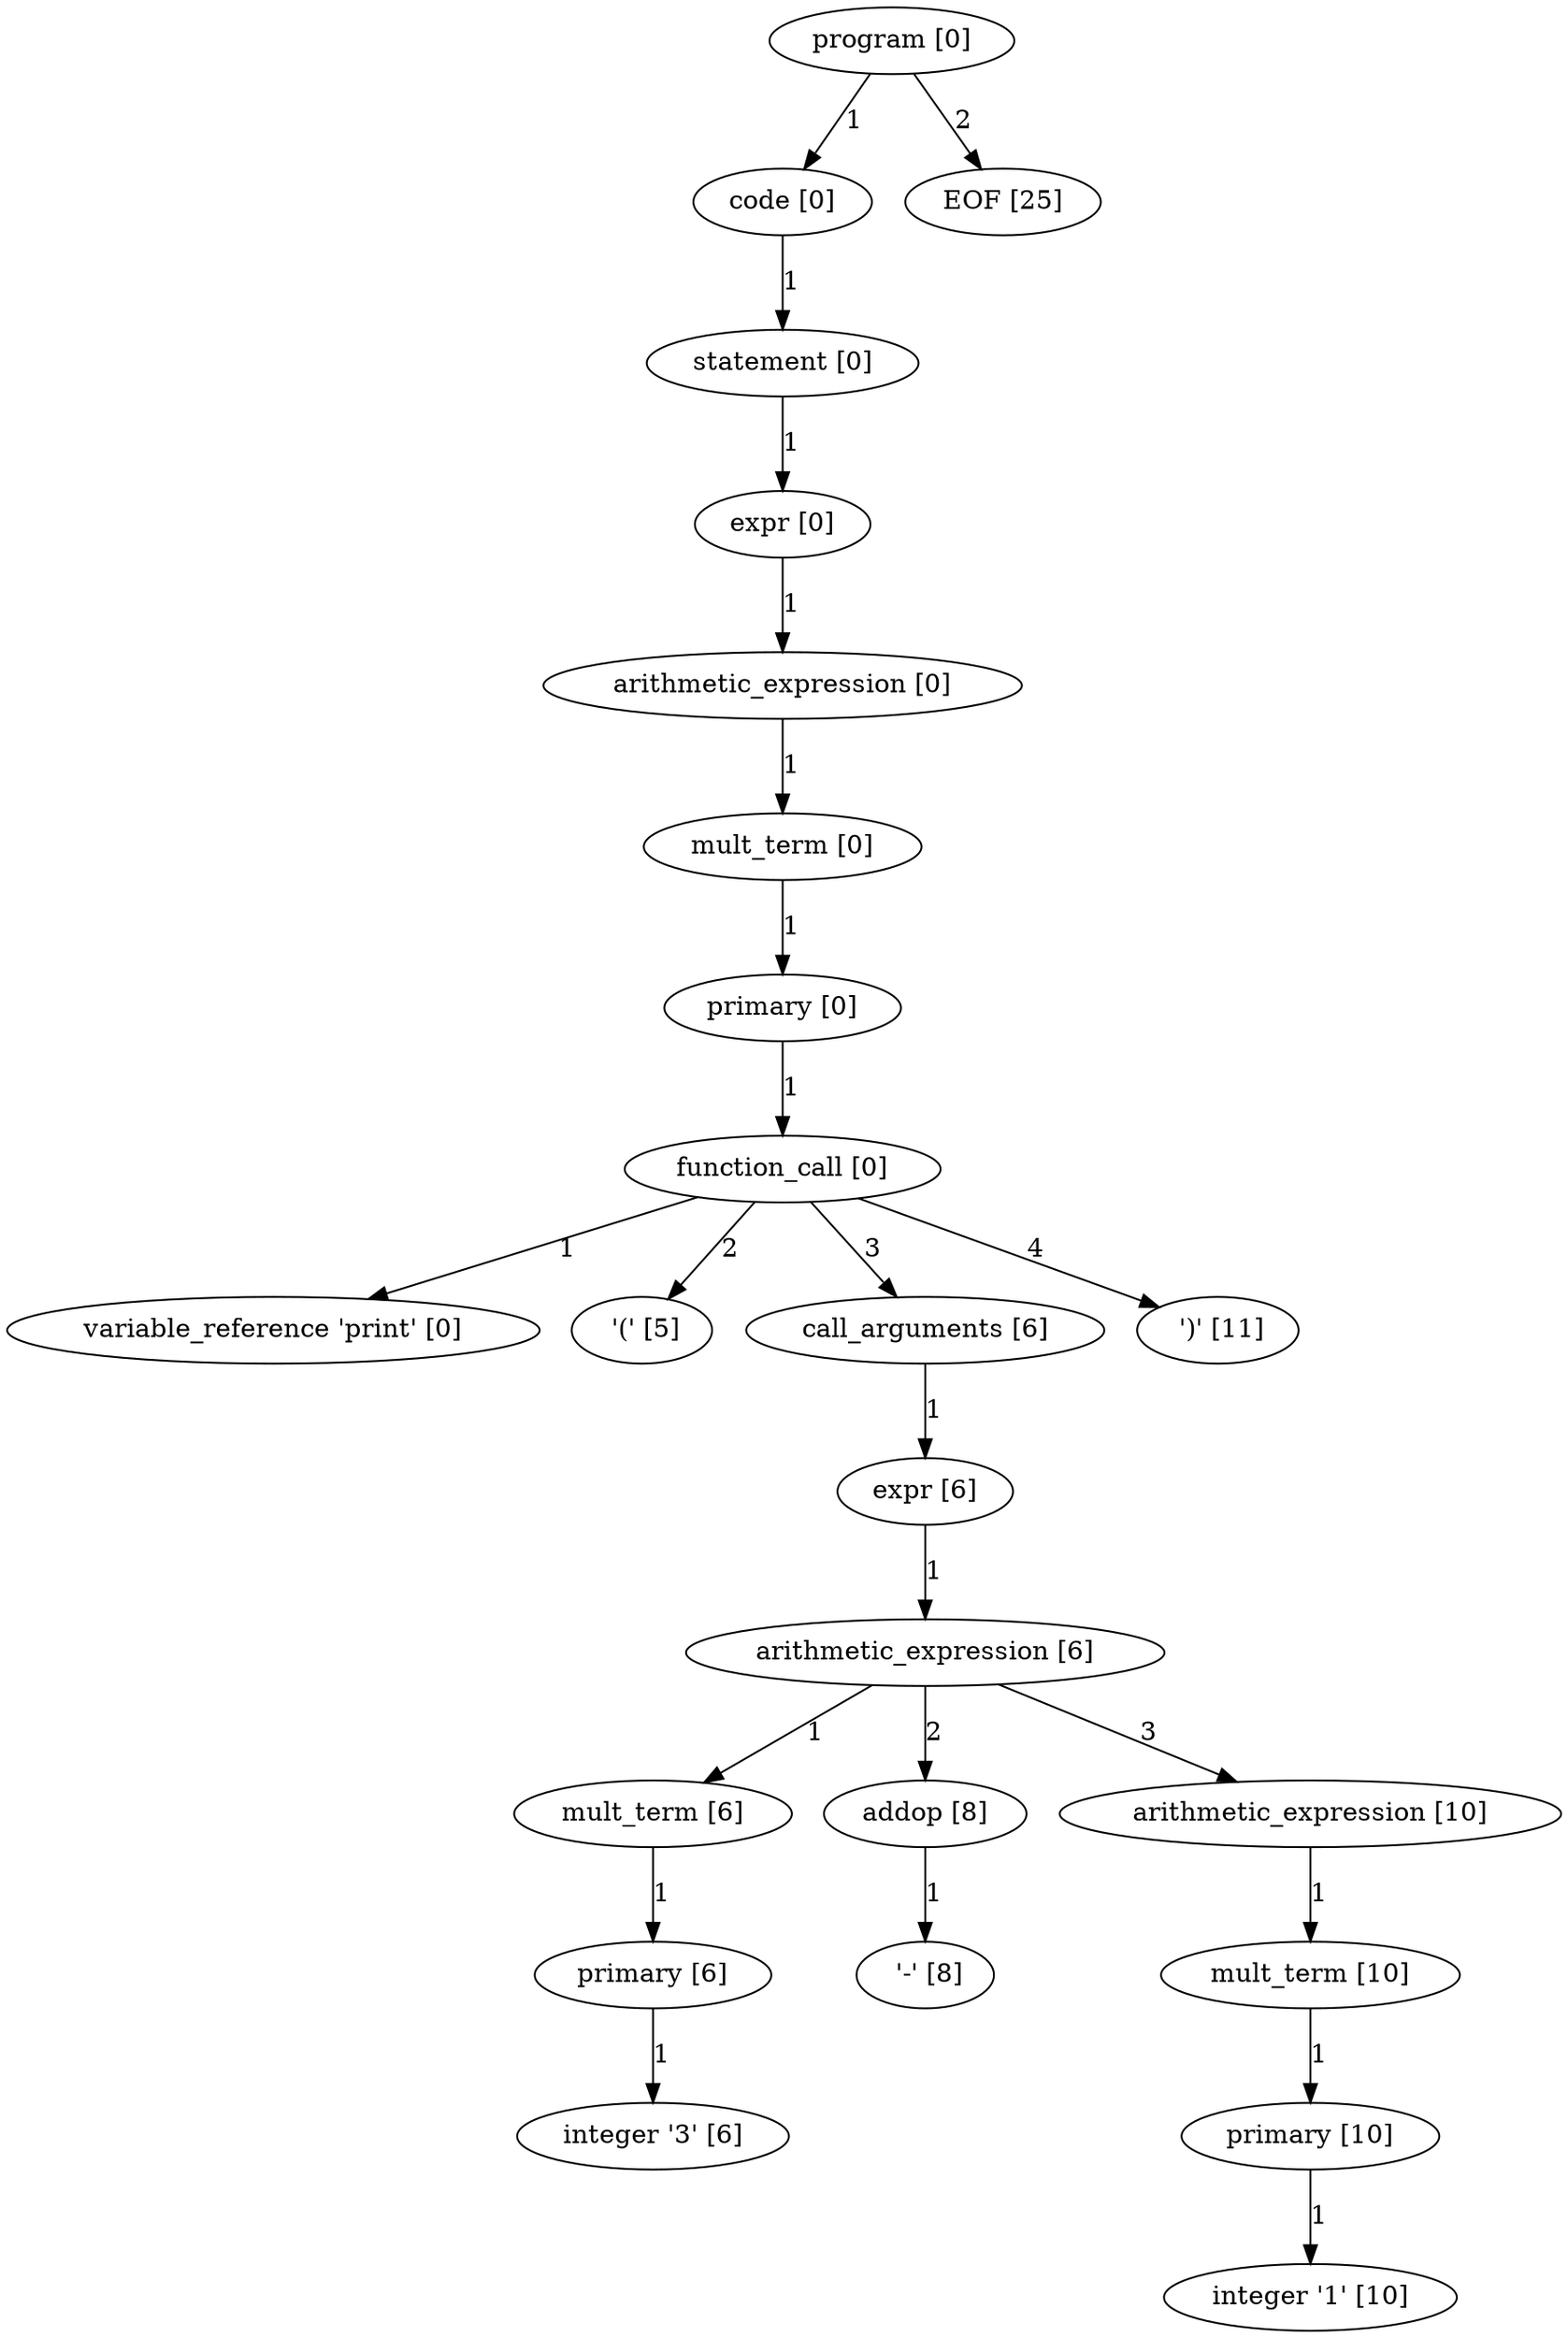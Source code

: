 digraph arpeggio_graph {
79178408 [label="program [0]"];
79178408->79178344 [label="1"]

79178344 [label="code [0]"];
79178344->79178152 [label="1"]

79178152 [label="statement [0]"];
79178152->79178088 [label="1"]

79178088 [label="expr [0]"];
79178088->79178024 [label="1"]

79178024 [label="arithmetic_expression [0]"];
79178024->79177960 [label="1"]

79177960 [label="mult_term [0]"];
79177960->79177896 [label="1"]

79177896 [label="primary [0]"];
79177896->79177832 [label="1"]

79177832 [label="function_call [0]"];
79177832->78982416 [label="1"]

78982416 [label="variable_reference 'print' [0]"];
79177832->78982472 [label="2"]

78982472 [label=" '(' [5]"];
79177832->79177768 [label="3"]

79177768 [label="call_arguments [6]"];
79177768->79177704 [label="1"]

79177704 [label="expr [6]"];
79177704->79177640 [label="1"]

79177640 [label="arithmetic_expression [6]"];
79177640->79177000 [label="1"]

79177000 [label="mult_term [6]"];
79177000->79176936 [label="1"]

79176936 [label="primary [6]"];
79176936->79241592 [label="1"]

79241592 [label="integer '3' [6]"];
79177640->79177064 [label="2"]

79177064 [label="addop [8]"];
79177064->79241648 [label="1"]

79241648 [label=" '-' [8]"];
79177640->79177576 [label="3"]

79177576 [label="arithmetic_expression [10]"];
79177576->79177512 [label="1"]

79177512 [label="mult_term [10]"];
79177512->79177448 [label="1"]

79177448 [label="primary [10]"];
79177448->79242096 [label="1"]

79242096 [label="integer '1' [10]"];
79177832->79242152 [label="4"]

79242152 [label=" ')' [11]"];
79178408->79242712 [label="2"]

79242712 [label="EOF [25]"];
}